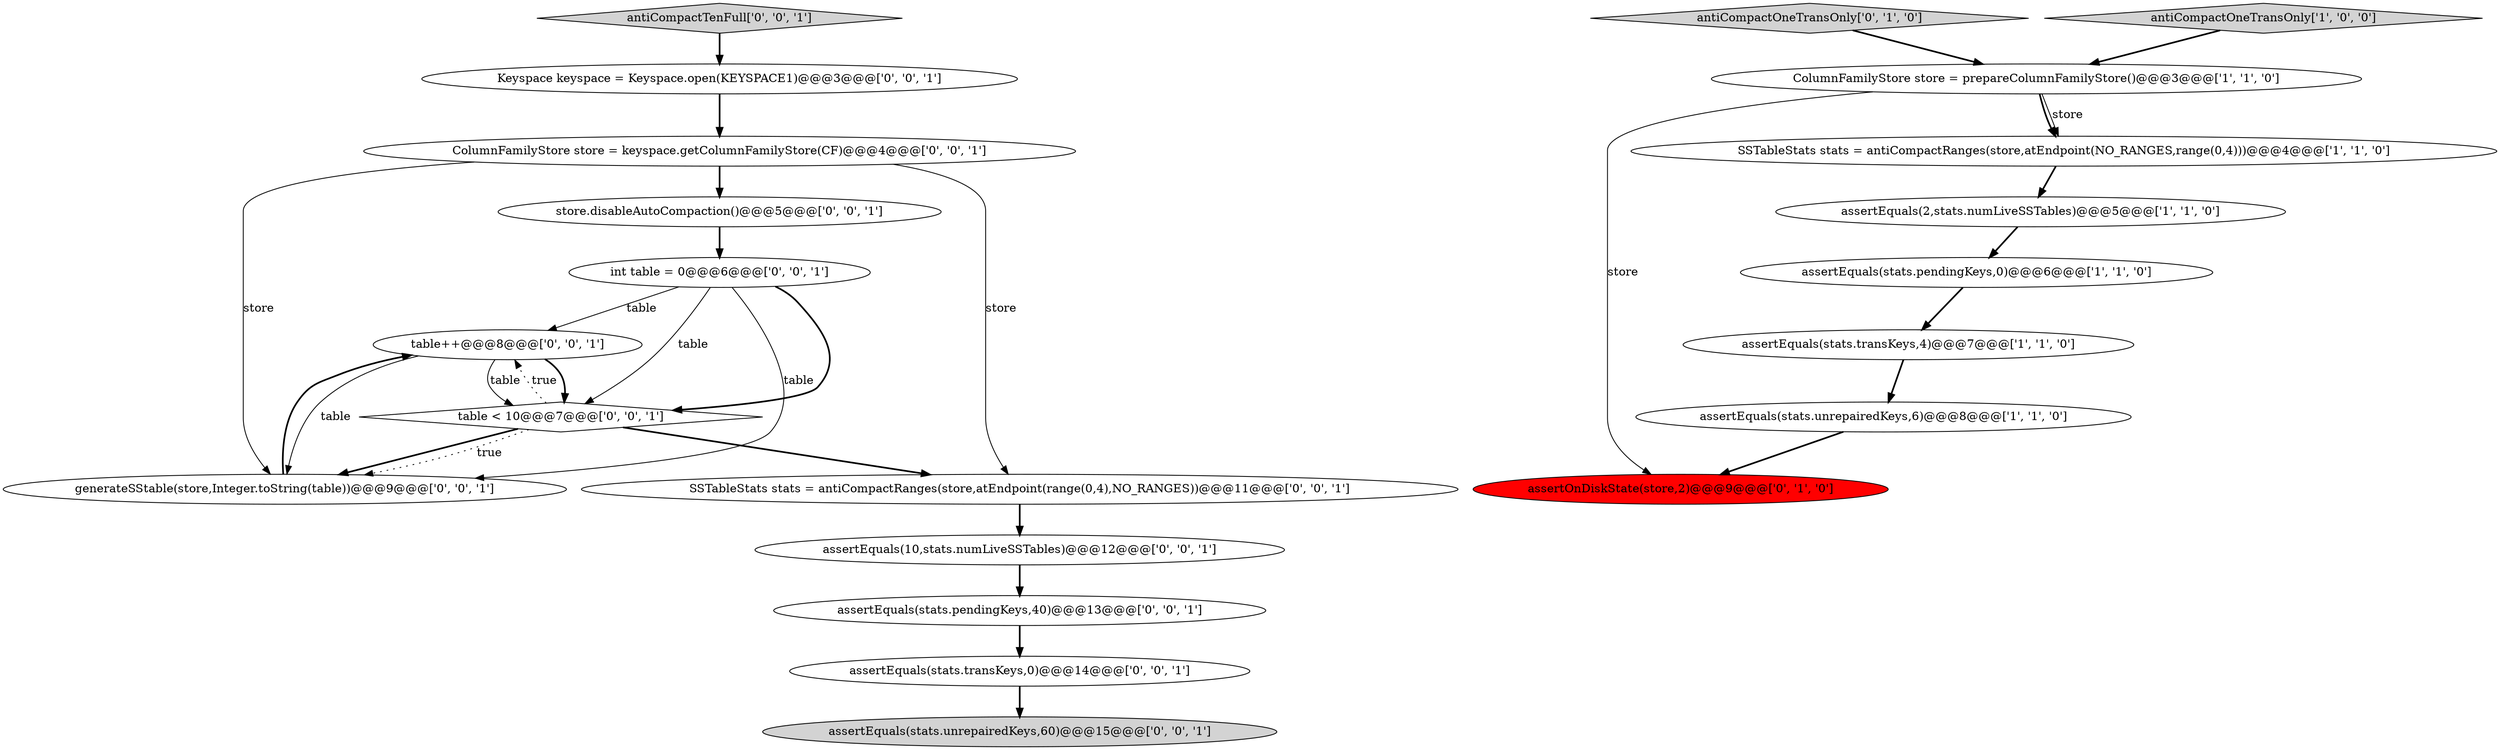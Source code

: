 digraph {
15 [style = filled, label = "table++@@@8@@@['0', '0', '1']", fillcolor = white, shape = ellipse image = "AAA0AAABBB3BBB"];
14 [style = filled, label = "generateSStable(store,Integer.toString(table))@@@9@@@['0', '0', '1']", fillcolor = white, shape = ellipse image = "AAA0AAABBB3BBB"];
21 [style = filled, label = "assertEquals(stats.unrepairedKeys,60)@@@15@@@['0', '0', '1']", fillcolor = lightgray, shape = ellipse image = "AAA0AAABBB3BBB"];
0 [style = filled, label = "assertEquals(stats.pendingKeys,0)@@@6@@@['1', '1', '0']", fillcolor = white, shape = ellipse image = "AAA0AAABBB1BBB"];
2 [style = filled, label = "assertEquals(stats.transKeys,4)@@@7@@@['1', '1', '0']", fillcolor = white, shape = ellipse image = "AAA0AAABBB1BBB"];
11 [style = filled, label = "store.disableAutoCompaction()@@@5@@@['0', '0', '1']", fillcolor = white, shape = ellipse image = "AAA0AAABBB3BBB"];
5 [style = filled, label = "assertEquals(2,stats.numLiveSSTables)@@@5@@@['1', '1', '0']", fillcolor = white, shape = ellipse image = "AAA0AAABBB1BBB"];
7 [style = filled, label = "assertOnDiskState(store,2)@@@9@@@['0', '1', '0']", fillcolor = red, shape = ellipse image = "AAA1AAABBB2BBB"];
8 [style = filled, label = "antiCompactOneTransOnly['0', '1', '0']", fillcolor = lightgray, shape = diamond image = "AAA0AAABBB2BBB"];
9 [style = filled, label = "int table = 0@@@6@@@['0', '0', '1']", fillcolor = white, shape = ellipse image = "AAA0AAABBB3BBB"];
17 [style = filled, label = "assertEquals(10,stats.numLiveSSTables)@@@12@@@['0', '0', '1']", fillcolor = white, shape = ellipse image = "AAA0AAABBB3BBB"];
4 [style = filled, label = "ColumnFamilyStore store = prepareColumnFamilyStore()@@@3@@@['1', '1', '0']", fillcolor = white, shape = ellipse image = "AAA0AAABBB1BBB"];
10 [style = filled, label = "table < 10@@@7@@@['0', '0', '1']", fillcolor = white, shape = diamond image = "AAA0AAABBB3BBB"];
20 [style = filled, label = "antiCompactTenFull['0', '0', '1']", fillcolor = lightgray, shape = diamond image = "AAA0AAABBB3BBB"];
6 [style = filled, label = "antiCompactOneTransOnly['1', '0', '0']", fillcolor = lightgray, shape = diamond image = "AAA0AAABBB1BBB"];
13 [style = filled, label = "assertEquals(stats.pendingKeys,40)@@@13@@@['0', '0', '1']", fillcolor = white, shape = ellipse image = "AAA0AAABBB3BBB"];
16 [style = filled, label = "SSTableStats stats = antiCompactRanges(store,atEndpoint(range(0,4),NO_RANGES))@@@11@@@['0', '0', '1']", fillcolor = white, shape = ellipse image = "AAA0AAABBB3BBB"];
1 [style = filled, label = "assertEquals(stats.unrepairedKeys,6)@@@8@@@['1', '1', '0']", fillcolor = white, shape = ellipse image = "AAA0AAABBB1BBB"];
12 [style = filled, label = "ColumnFamilyStore store = keyspace.getColumnFamilyStore(CF)@@@4@@@['0', '0', '1']", fillcolor = white, shape = ellipse image = "AAA0AAABBB3BBB"];
19 [style = filled, label = "Keyspace keyspace = Keyspace.open(KEYSPACE1)@@@3@@@['0', '0', '1']", fillcolor = white, shape = ellipse image = "AAA0AAABBB3BBB"];
3 [style = filled, label = "SSTableStats stats = antiCompactRanges(store,atEndpoint(NO_RANGES,range(0,4)))@@@4@@@['1', '1', '0']", fillcolor = white, shape = ellipse image = "AAA0AAABBB1BBB"];
18 [style = filled, label = "assertEquals(stats.transKeys,0)@@@14@@@['0', '0', '1']", fillcolor = white, shape = ellipse image = "AAA0AAABBB3BBB"];
9->14 [style = solid, label="table"];
4->3 [style = bold, label=""];
15->10 [style = bold, label=""];
19->12 [style = bold, label=""];
10->14 [style = bold, label=""];
2->1 [style = bold, label=""];
9->15 [style = solid, label="table"];
0->2 [style = bold, label=""];
12->11 [style = bold, label=""];
4->3 [style = solid, label="store"];
9->10 [style = solid, label="table"];
12->14 [style = solid, label="store"];
16->17 [style = bold, label=""];
9->10 [style = bold, label=""];
11->9 [style = bold, label=""];
15->14 [style = solid, label="table"];
1->7 [style = bold, label=""];
10->14 [style = dotted, label="true"];
10->15 [style = dotted, label="true"];
6->4 [style = bold, label=""];
3->5 [style = bold, label=""];
12->16 [style = solid, label="store"];
10->16 [style = bold, label=""];
5->0 [style = bold, label=""];
4->7 [style = solid, label="store"];
14->15 [style = bold, label=""];
17->13 [style = bold, label=""];
13->18 [style = bold, label=""];
8->4 [style = bold, label=""];
18->21 [style = bold, label=""];
20->19 [style = bold, label=""];
15->10 [style = solid, label="table"];
}
